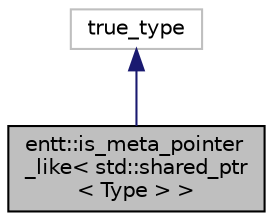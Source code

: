 digraph "entt::is_meta_pointer_like&lt; std::shared_ptr&lt; Type &gt; &gt;"
{
 // LATEX_PDF_SIZE
  edge [fontname="Helvetica",fontsize="10",labelfontname="Helvetica",labelfontsize="10"];
  node [fontname="Helvetica",fontsize="10",shape=record];
  Node1 [label="entt::is_meta_pointer\l_like\< std::shared_ptr\l\< Type \> \>",height=0.2,width=0.4,color="black", fillcolor="grey75", style="filled", fontcolor="black",tooltip="Makes std::shared_ptrs of any type pointer-like types for the meta system."];
  Node2 -> Node1 [dir="back",color="midnightblue",fontsize="10",style="solid",fontname="Helvetica"];
  Node2 [label="true_type",height=0.2,width=0.4,color="grey75", fillcolor="white", style="filled",tooltip=" "];
}
